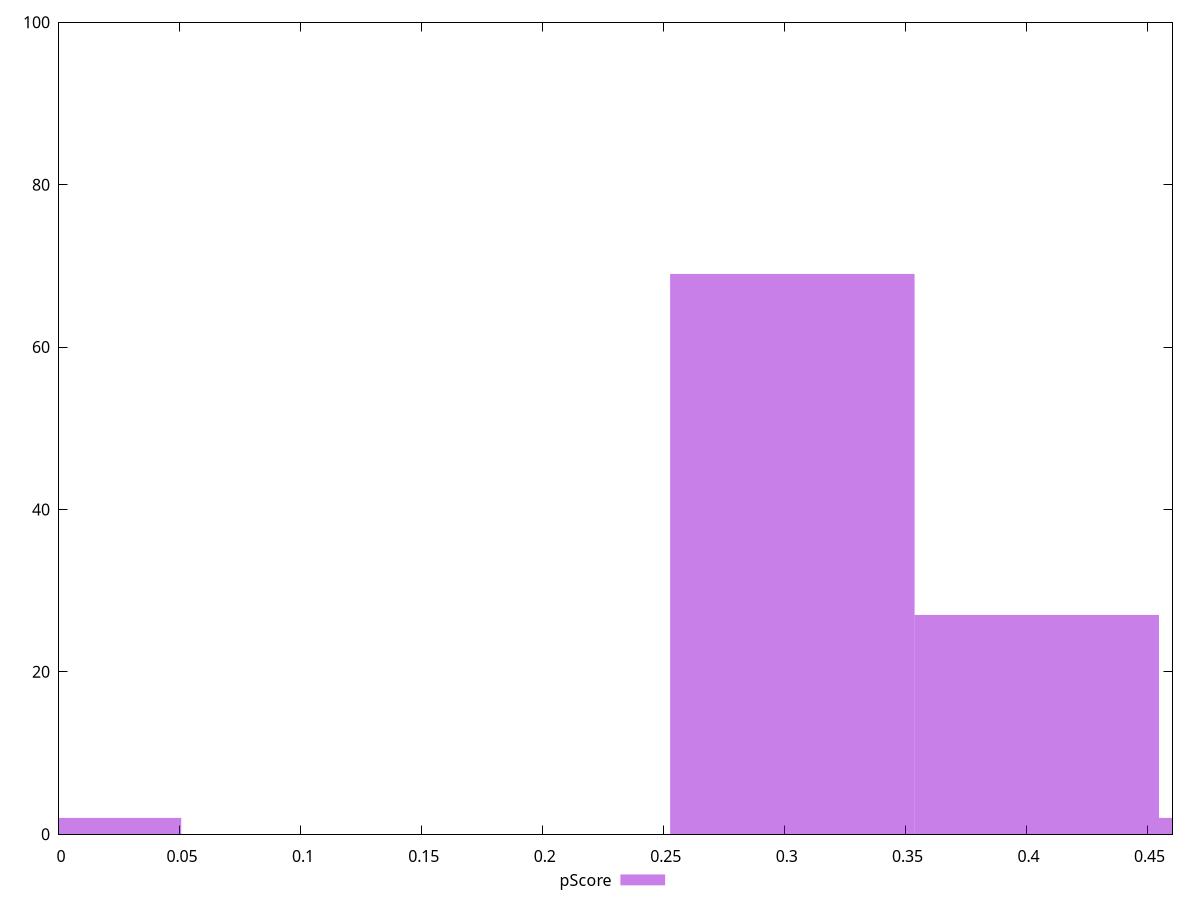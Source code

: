 reset

$pScore <<EOF
0.4042503053466816 27
0.30318772901001123 69
0 2
0.505312881683352 2
EOF

set key outside below
set boxwidth 0.1010625763366704
set xrange [0:0.4603529411764706]
set yrange [0:100]
set trange [0:100]
set style fill transparent solid 0.5 noborder
set terminal svg size 640, 490 enhanced background rgb 'white'
set output "reprap/render-blocking-resources/samples/pages/pScore/histogram.svg"

plot $pScore title "pScore" with boxes

reset
